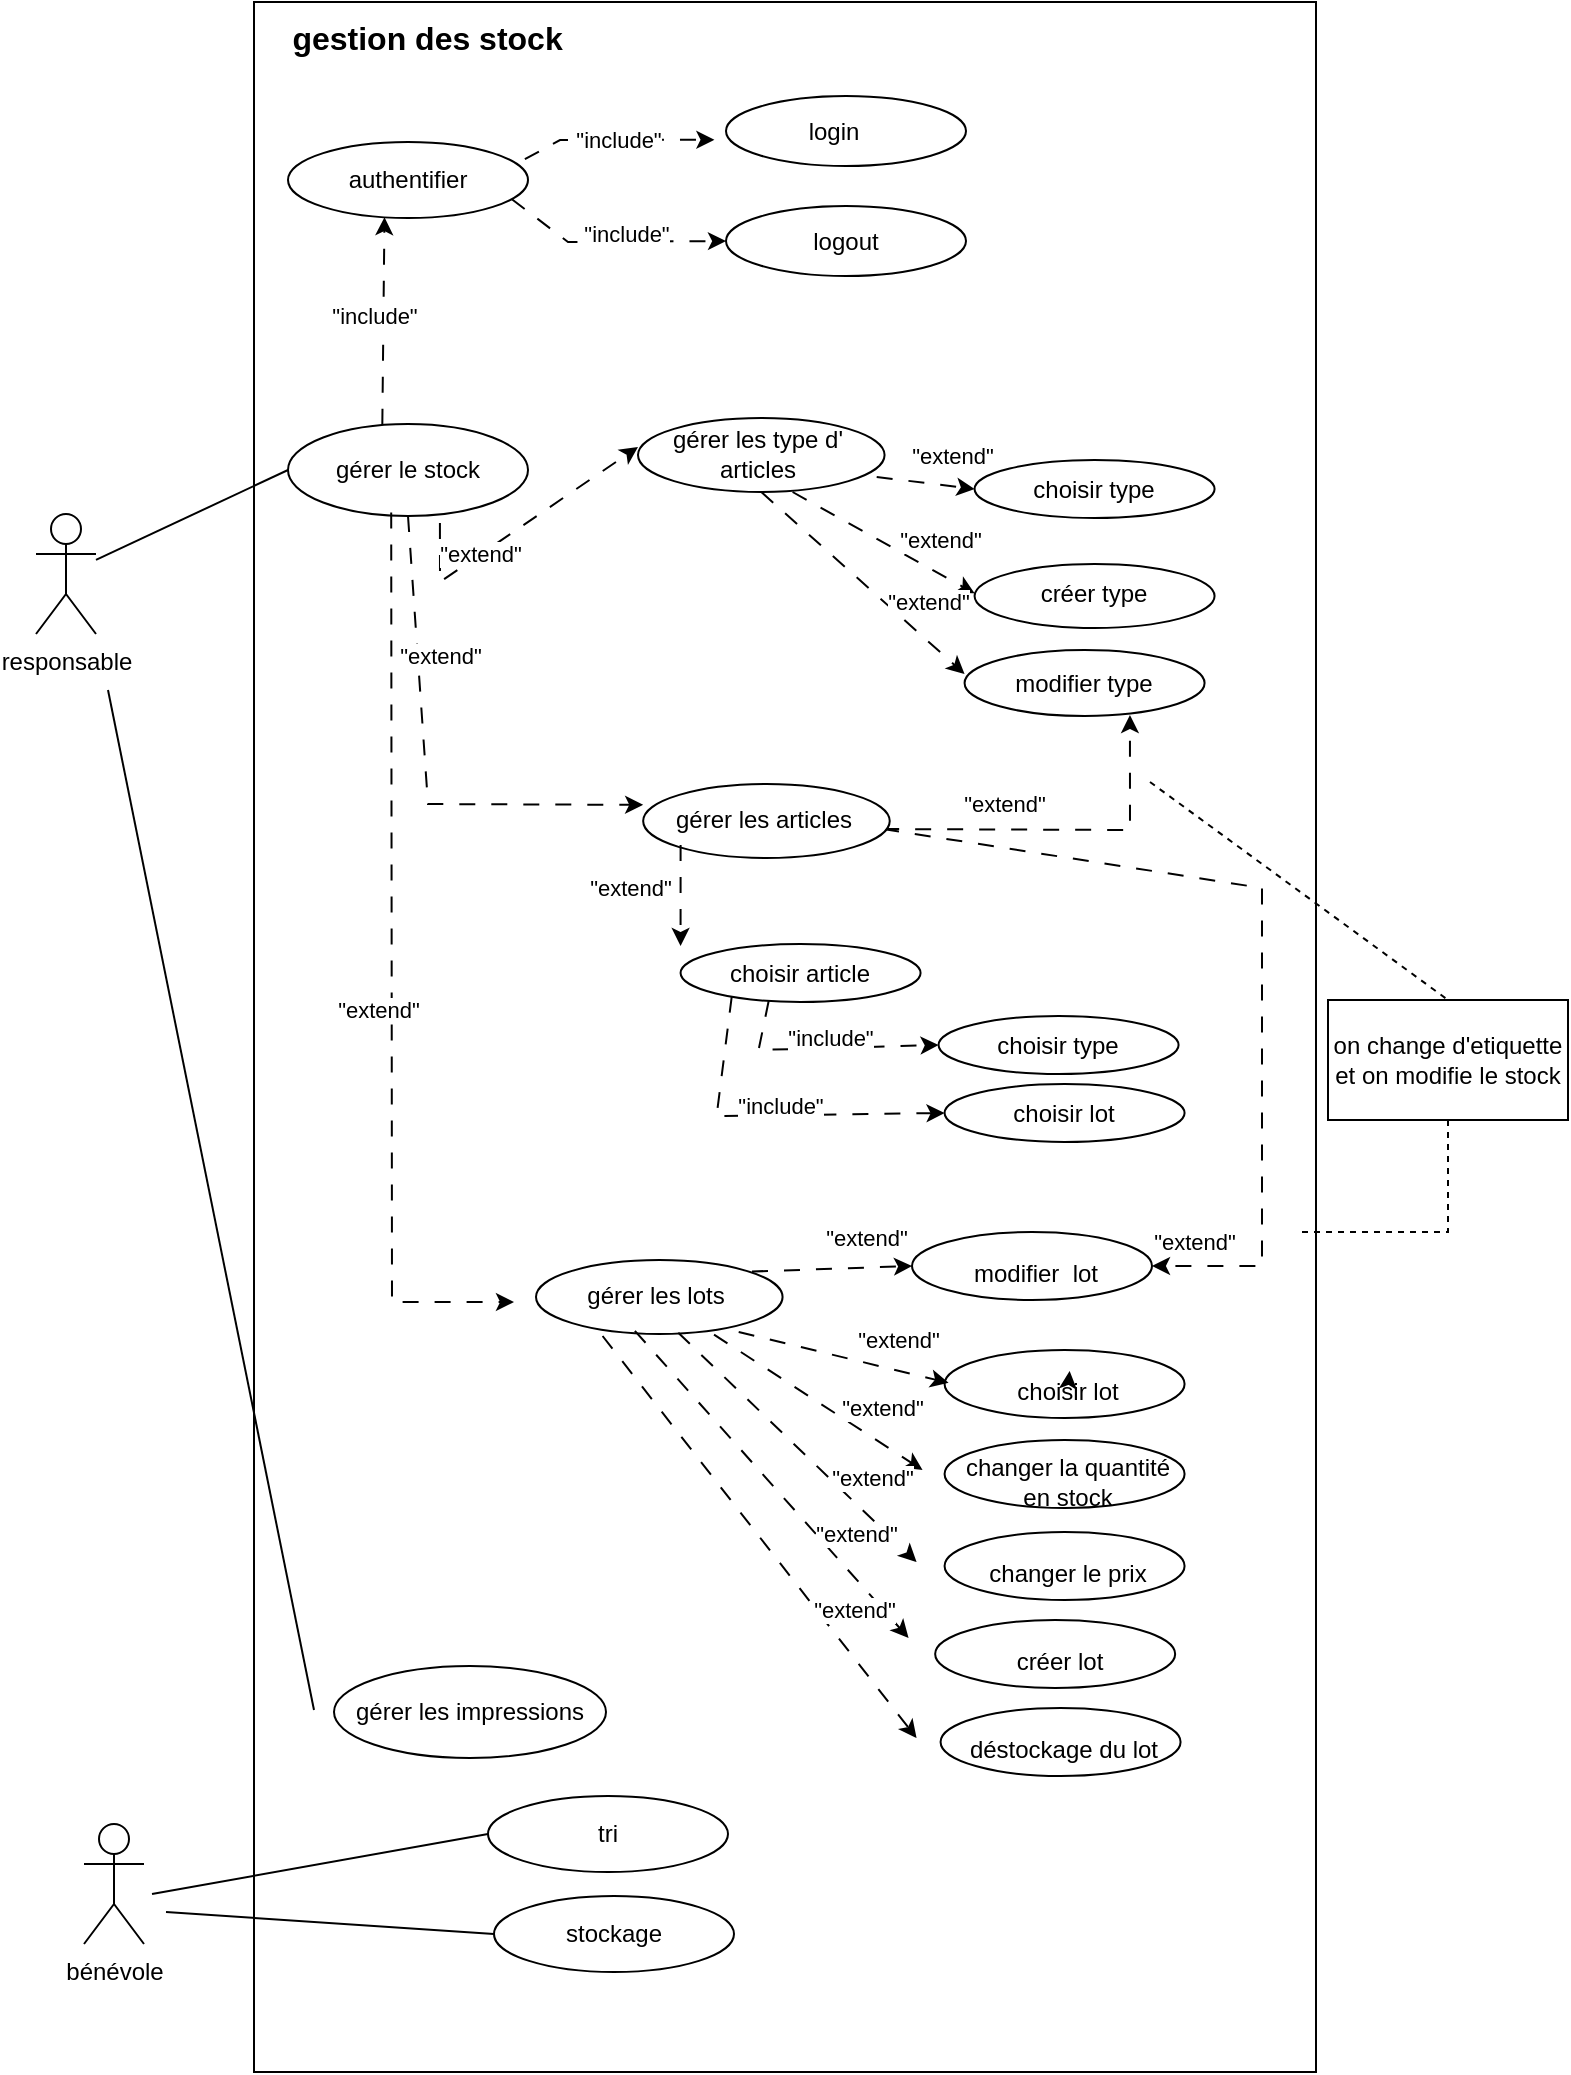 <mxfile version="27.0.9">
  <diagram name="Page-1" id="1hs5s9o86z9CkmKRlvlU">
    <mxGraphModel dx="880" dy="759" grid="0" gridSize="10" guides="1" tooltips="1" connect="1" arrows="1" fold="1" page="1" pageScale="1" pageWidth="827" pageHeight="1169" math="0" shadow="0">
      <root>
        <mxCell id="0" />
        <mxCell id="1" parent="0" />
        <mxCell id="zUX6WLy11CcpJu55hGMv-1" value="" style="rounded=0;whiteSpace=wrap;html=1;movable=0;resizable=0;rotatable=0;deletable=0;editable=0;locked=1;connectable=0;" parent="1" vertex="1">
          <mxGeometry x="136" y="109" width="531" height="1035" as="geometry" />
        </mxCell>
        <mxCell id="m7XsVHhVL0BLHQTgYPTq-2" value="responsable" style="shape=umlActor;verticalLabelPosition=bottom;verticalAlign=top;html=1;" parent="1" vertex="1">
          <mxGeometry x="27" y="365" width="30" height="60" as="geometry" />
        </mxCell>
        <mxCell id="m7XsVHhVL0BLHQTgYPTq-47" value="" style="endArrow=none;html=1;rounded=0;entryX=0;entryY=0.5;entryDx=0;entryDy=0;endFill=0;" parent="1" source="m7XsVHhVL0BLHQTgYPTq-2" target="jnt7k70V4mMp4QvoYMJI-20" edge="1">
          <mxGeometry width="50" height="50" relative="1" as="geometry">
            <mxPoint x="360" y="349" as="sourcePoint" />
            <mxPoint x="524" y="340" as="targetPoint" />
          </mxGeometry>
        </mxCell>
        <mxCell id="zUX6WLy11CcpJu55hGMv-2" value="&lt;font&gt;gestion des stock&amp;nbsp;&lt;/font&gt;" style="text;html=1;align=center;verticalAlign=middle;whiteSpace=wrap;rounded=0;fontSize=16;fontStyle=1" parent="1" vertex="1">
          <mxGeometry x="150" y="112" width="150" height="30" as="geometry" />
        </mxCell>
        <mxCell id="jnt7k70V4mMp4QvoYMJI-8" value="" style="group;movable=0;resizable=0;rotatable=0;deletable=0;editable=0;locked=1;connectable=0;" vertex="1" connectable="0" parent="1">
          <mxGeometry x="51" y="1006" width="325" height="88" as="geometry" />
        </mxCell>
        <mxCell id="jnt7k70V4mMp4QvoYMJI-1" value="bénévole" style="shape=umlActor;verticalLabelPosition=bottom;verticalAlign=top;html=1;outlineConnect=0;" vertex="1" parent="jnt7k70V4mMp4QvoYMJI-8">
          <mxGeometry y="14" width="30" height="60" as="geometry" />
        </mxCell>
        <mxCell id="jnt7k70V4mMp4QvoYMJI-2" value="tri" style="ellipse;whiteSpace=wrap;html=1;" vertex="1" parent="jnt7k70V4mMp4QvoYMJI-8">
          <mxGeometry x="202" width="120" height="38" as="geometry" />
        </mxCell>
        <mxCell id="jnt7k70V4mMp4QvoYMJI-3" value="stockage" style="ellipse;whiteSpace=wrap;html=1;" vertex="1" parent="jnt7k70V4mMp4QvoYMJI-8">
          <mxGeometry x="205" y="50" width="120" height="38" as="geometry" />
        </mxCell>
        <mxCell id="jnt7k70V4mMp4QvoYMJI-6" value="" style="endArrow=none;html=1;rounded=0;entryX=0;entryY=0.5;entryDx=0;entryDy=0;" edge="1" parent="jnt7k70V4mMp4QvoYMJI-8" target="jnt7k70V4mMp4QvoYMJI-2">
          <mxGeometry width="50" height="50" relative="1" as="geometry">
            <mxPoint x="34" y="49" as="sourcePoint" />
            <mxPoint x="228" y="-293" as="targetPoint" />
          </mxGeometry>
        </mxCell>
        <mxCell id="jnt7k70V4mMp4QvoYMJI-7" value="" style="endArrow=none;html=1;rounded=0;entryX=0;entryY=0.5;entryDx=0;entryDy=0;" edge="1" parent="jnt7k70V4mMp4QvoYMJI-8" target="jnt7k70V4mMp4QvoYMJI-3">
          <mxGeometry width="50" height="50" relative="1" as="geometry">
            <mxPoint x="41" y="58" as="sourcePoint" />
            <mxPoint x="228" y="-293" as="targetPoint" />
          </mxGeometry>
        </mxCell>
        <mxCell id="jnt7k70V4mMp4QvoYMJI-12" value="" style="shape=ellipse;container=1;horizontal=1;horizontalStack=0;resizeParent=1;resizeParentMax=0;resizeLast=0;html=1;dashed=0;collapsible=0;" vertex="1" parent="1">
          <mxGeometry x="372" y="156" width="120" height="35" as="geometry" />
        </mxCell>
        <mxCell id="jnt7k70V4mMp4QvoYMJI-13" value="login" style="html=1;strokeColor=none;fillColor=none;align=center;verticalAlign=middle;rotatable=0;whiteSpace=wrap;" vertex="1" parent="jnt7k70V4mMp4QvoYMJI-12">
          <mxGeometry x="-5.8" y="13.125" width="120" height="8.75" as="geometry" />
        </mxCell>
        <mxCell id="jnt7k70V4mMp4QvoYMJI-14" value="" style="shape=ellipse;container=1;horizontal=1;horizontalStack=0;resizeParent=1;resizeParentMax=0;resizeLast=0;html=1;dashed=0;collapsible=0;" vertex="1" parent="1">
          <mxGeometry x="372" y="211" width="120" height="35" as="geometry" />
        </mxCell>
        <mxCell id="jnt7k70V4mMp4QvoYMJI-15" value="logout" style="html=1;strokeColor=none;fillColor=none;align=center;verticalAlign=middle;rotatable=0;whiteSpace=wrap;" vertex="1" parent="jnt7k70V4mMp4QvoYMJI-14">
          <mxGeometry y="13.125" width="120" height="8.75" as="geometry" />
        </mxCell>
        <mxCell id="jnt7k70V4mMp4QvoYMJI-16" value="" style="endArrow=classic;html=1;rounded=0;entryX=0;entryY=1;entryDx=0;entryDy=0;endFill=1;dashed=1;dashPattern=8 8;exitX=0.987;exitY=0.226;exitDx=0;exitDy=0;exitPerimeter=0;" edge="1" parent="1" source="jnt7k70V4mMp4QvoYMJI-25" target="jnt7k70V4mMp4QvoYMJI-13">
          <mxGeometry width="50" height="50" relative="1" as="geometry">
            <mxPoint x="58" y="232" as="sourcePoint" />
            <mxPoint x="434" y="300" as="targetPoint" />
            <Array as="points">
              <mxPoint x="289" y="178" />
            </Array>
          </mxGeometry>
        </mxCell>
        <mxCell id="jnt7k70V4mMp4QvoYMJI-17" value="&quot;include&quot;" style="edgeLabel;html=1;align=center;verticalAlign=middle;resizable=0;points=[];" vertex="1" connectable="0" parent="jnt7k70V4mMp4QvoYMJI-16">
          <mxGeometry x="0.013" relative="1" as="geometry">
            <mxPoint as="offset" />
          </mxGeometry>
        </mxCell>
        <mxCell id="jnt7k70V4mMp4QvoYMJI-18" value="" style="endArrow=classic;html=1;rounded=0;entryX=0;entryY=0.5;entryDx=0;entryDy=0;endFill=1;dashed=1;dashPattern=8 8;exitX=0.933;exitY=0.753;exitDx=0;exitDy=0;exitPerimeter=0;" edge="1" parent="1" source="jnt7k70V4mMp4QvoYMJI-25" target="jnt7k70V4mMp4QvoYMJI-15">
          <mxGeometry width="50" height="50" relative="1" as="geometry">
            <mxPoint x="251" y="248" as="sourcePoint" />
            <mxPoint x="388" y="290" as="targetPoint" />
            <Array as="points">
              <mxPoint x="293" y="229" />
            </Array>
          </mxGeometry>
        </mxCell>
        <mxCell id="jnt7k70V4mMp4QvoYMJI-19" value="&quot;include&quot;" style="edgeLabel;html=1;align=center;verticalAlign=middle;resizable=0;points=[];" vertex="1" connectable="0" parent="jnt7k70V4mMp4QvoYMJI-18">
          <mxGeometry x="-0.095" y="2" relative="1" as="geometry">
            <mxPoint x="13" y="-2" as="offset" />
          </mxGeometry>
        </mxCell>
        <mxCell id="jnt7k70V4mMp4QvoYMJI-20" value="gérer le stock" style="ellipse;whiteSpace=wrap;html=1;" vertex="1" parent="1">
          <mxGeometry x="153" y="320" width="120" height="46" as="geometry" />
        </mxCell>
        <mxCell id="jnt7k70V4mMp4QvoYMJI-23" value="" style="endArrow=classic;html=1;rounded=0;dashed=1;dashPattern=8 8;exitX=0.633;exitY=1.076;exitDx=0;exitDy=0;exitPerimeter=0;endSize=6;strokeWidth=1;jumpSize=6;entryX=0;entryY=0.25;entryDx=0;entryDy=0;" edge="1" parent="1" source="jnt7k70V4mMp4QvoYMJI-20" target="jnt7k70V4mMp4QvoYMJI-22">
          <mxGeometry width="50" height="50" relative="1" as="geometry">
            <mxPoint x="267" y="387" as="sourcePoint" />
            <mxPoint x="299" y="388" as="targetPoint" />
            <Array as="points">
              <mxPoint x="229" y="399" />
            </Array>
          </mxGeometry>
        </mxCell>
        <mxCell id="jnt7k70V4mMp4QvoYMJI-24" value="&quot;extend&quot;" style="edgeLabel;html=1;align=center;verticalAlign=middle;resizable=0;points=[];" vertex="1" connectable="0" parent="jnt7k70V4mMp4QvoYMJI-23">
          <mxGeometry x="-0.411" y="2" relative="1" as="geometry">
            <mxPoint x="9" y="-4" as="offset" />
          </mxGeometry>
        </mxCell>
        <mxCell id="jnt7k70V4mMp4QvoYMJI-25" value="authentifier" style="ellipse;whiteSpace=wrap;html=1;" vertex="1" parent="1">
          <mxGeometry x="153" y="179" width="120" height="38" as="geometry" />
        </mxCell>
        <mxCell id="jnt7k70V4mMp4QvoYMJI-26" value="" style="endArrow=classic;html=1;rounded=0;exitX=0.393;exitY=0.009;exitDx=0;exitDy=0;exitPerimeter=0;entryX=0.402;entryY=0.989;entryDx=0;entryDy=0;entryPerimeter=0;dashed=1;dashPattern=8 8;" edge="1" parent="1" source="jnt7k70V4mMp4QvoYMJI-20" target="jnt7k70V4mMp4QvoYMJI-25">
          <mxGeometry width="50" height="50" relative="1" as="geometry">
            <mxPoint x="231" y="326" as="sourcePoint" />
            <mxPoint x="338" y="242" as="targetPoint" />
          </mxGeometry>
        </mxCell>
        <mxCell id="jnt7k70V4mMp4QvoYMJI-27" value="&quot;include&quot;" style="edgeLabel;html=1;align=center;verticalAlign=middle;resizable=0;points=[];" vertex="1" connectable="0" parent="jnt7k70V4mMp4QvoYMJI-26">
          <mxGeometry x="0.051" y="5" relative="1" as="geometry">
            <mxPoint as="offset" />
          </mxGeometry>
        </mxCell>
        <mxCell id="jnt7k70V4mMp4QvoYMJI-33" value="" style="endArrow=classic;html=1;rounded=0;dashed=1;dashPattern=8 8;exitX=0.43;exitY=0.963;exitDx=0;exitDy=0;exitPerimeter=0;endSize=6;strokeWidth=1;jumpSize=6;" edge="1" parent="1" source="jnt7k70V4mMp4QvoYMJI-20">
          <mxGeometry width="50" height="50" relative="1" as="geometry">
            <mxPoint x="218" y="602" as="sourcePoint" />
            <mxPoint x="266" y="759" as="targetPoint" />
            <Array as="points">
              <mxPoint x="205" y="759" />
            </Array>
          </mxGeometry>
        </mxCell>
        <mxCell id="jnt7k70V4mMp4QvoYMJI-34" value="&quot;extend&quot;" style="edgeLabel;html=1;align=center;verticalAlign=middle;resizable=0;points=[];" vertex="1" connectable="0" parent="jnt7k70V4mMp4QvoYMJI-33">
          <mxGeometry x="-0.411" y="2" relative="1" as="geometry">
            <mxPoint x="-9" y="114" as="offset" />
          </mxGeometry>
        </mxCell>
        <mxCell id="jnt7k70V4mMp4QvoYMJI-65" value="&quot;extend&quot;" style="endArrow=classic;html=1;rounded=0;entryX=0.689;entryY=0.985;entryDx=0;entryDy=0;endFill=1;dashed=1;dashPattern=8 8;exitX=1;exitY=0.75;exitDx=0;exitDy=0;entryPerimeter=0;" edge="1" parent="1" source="jnt7k70V4mMp4QvoYMJI-64" target="m7XsVHhVL0BLHQTgYPTq-19">
          <mxGeometry x="-0.335" y="13" width="50" height="50" relative="1" as="geometry">
            <mxPoint x="451" y="335" as="sourcePoint" />
            <mxPoint x="603" y="700" as="targetPoint" />
            <Array as="points">
              <mxPoint x="574" y="523" />
            </Array>
            <mxPoint as="offset" />
          </mxGeometry>
        </mxCell>
        <mxCell id="jnt7k70V4mMp4QvoYMJI-66" value="" style="endArrow=classic;html=1;rounded=0;dashed=1;dashPattern=8 8;exitX=0.5;exitY=1;exitDx=0;exitDy=0;endSize=6;strokeWidth=1;jumpSize=6;entryX=0;entryY=0;entryDx=0;entryDy=0;" edge="1" parent="1" source="jnt7k70V4mMp4QvoYMJI-20" target="jnt7k70V4mMp4QvoYMJI-64">
          <mxGeometry width="50" height="50" relative="1" as="geometry">
            <mxPoint x="301" y="514" as="sourcePoint" />
            <mxPoint x="393" y="563" as="targetPoint" />
            <Array as="points">
              <mxPoint x="223" y="510" />
            </Array>
          </mxGeometry>
        </mxCell>
        <mxCell id="jnt7k70V4mMp4QvoYMJI-67" value="&quot;extend&quot;" style="edgeLabel;html=1;align=center;verticalAlign=middle;resizable=0;points=[];" vertex="1" connectable="0" parent="jnt7k70V4mMp4QvoYMJI-66">
          <mxGeometry x="-0.411" y="2" relative="1" as="geometry">
            <mxPoint x="9" y="-4" as="offset" />
          </mxGeometry>
        </mxCell>
        <mxCell id="jnt7k70V4mMp4QvoYMJI-71" value="&quot;extend&quot;" style="endArrow=classic;html=1;rounded=0;endFill=1;dashed=1;dashPattern=8 8;exitX=1;exitY=0.75;exitDx=0;exitDy=0;" edge="1" parent="1" source="jnt7k70V4mMp4QvoYMJI-64" target="jnt7k70V4mMp4QvoYMJI-68">
          <mxGeometry x="0.903" y="-12" width="50" height="50" relative="1" as="geometry">
            <mxPoint x="469" y="333" as="sourcePoint" />
            <mxPoint x="626" y="656" as="targetPoint" />
            <Array as="points">
              <mxPoint x="640" y="552" />
              <mxPoint x="640" y="741" />
            </Array>
            <mxPoint as="offset" />
          </mxGeometry>
        </mxCell>
        <mxCell id="jnt7k70V4mMp4QvoYMJI-72" value="on change d&#39;etiquette et on modifie le stock" style="rounded=0;whiteSpace=wrap;html=1;" vertex="1" parent="1">
          <mxGeometry x="673" y="608" width="120" height="60" as="geometry" />
        </mxCell>
        <mxCell id="jnt7k70V4mMp4QvoYMJI-73" value="" style="endArrow=none;dashed=1;html=1;rounded=0;entryX=0.5;entryY=0;entryDx=0;entryDy=0;" edge="1" parent="1" target="jnt7k70V4mMp4QvoYMJI-72">
          <mxGeometry width="50" height="50" relative="1" as="geometry">
            <mxPoint x="584" y="499" as="sourcePoint" />
            <mxPoint x="483" y="577" as="targetPoint" />
            <Array as="points" />
          </mxGeometry>
        </mxCell>
        <mxCell id="jnt7k70V4mMp4QvoYMJI-74" value="" style="endArrow=none;dashed=1;html=1;rounded=0;exitX=0.5;exitY=1;exitDx=0;exitDy=0;" edge="1" parent="1" source="jnt7k70V4mMp4QvoYMJI-72">
          <mxGeometry width="50" height="50" relative="1" as="geometry">
            <mxPoint x="631" y="614" as="sourcePoint" />
            <mxPoint x="660" y="724" as="targetPoint" />
            <Array as="points">
              <mxPoint x="733" y="724" />
            </Array>
          </mxGeometry>
        </mxCell>
        <mxCell id="jnt7k70V4mMp4QvoYMJI-75" value="gérer les impressions" style="ellipse;whiteSpace=wrap;html=1;" vertex="1" parent="1">
          <mxGeometry x="176" y="941" width="136" height="46" as="geometry" />
        </mxCell>
        <mxCell id="jnt7k70V4mMp4QvoYMJI-76" value="" style="endArrow=none;html=1;rounded=0;" edge="1" parent="1">
          <mxGeometry width="50" height="50" relative="1" as="geometry">
            <mxPoint x="166" y="963" as="sourcePoint" />
            <mxPoint x="63" y="453" as="targetPoint" />
          </mxGeometry>
        </mxCell>
        <mxCell id="jnt7k70V4mMp4QvoYMJI-77" value="" style="group" vertex="1" connectable="0" parent="1">
          <mxGeometry x="277" y="724" width="324.29" height="272" as="geometry" />
        </mxCell>
        <mxCell id="jnt7k70V4mMp4QvoYMJI-48" value="" style="shape=ellipse;container=1;horizontal=1;horizontalStack=0;resizeParent=1;resizeParentMax=0;resizeLast=0;html=1;dashed=0;collapsible=0;" vertex="1" parent="jnt7k70V4mMp4QvoYMJI-77">
          <mxGeometry x="199.58" y="194" width="120" height="34" as="geometry" />
        </mxCell>
        <mxCell id="jnt7k70V4mMp4QvoYMJI-49" value="créer lot" style="html=1;strokeColor=none;fillColor=none;align=center;verticalAlign=middle;rotatable=0;whiteSpace=wrap;" vertex="1" parent="jnt7k70V4mMp4QvoYMJI-48">
          <mxGeometry x="2" y="16.434" width="120" height="8.5" as="geometry" />
        </mxCell>
        <mxCell id="jnt7k70V4mMp4QvoYMJI-52" value="" style="shape=ellipse;container=1;horizontal=1;horizontalStack=0;resizeParent=1;resizeParentMax=0;resizeLast=0;html=1;dashed=0;collapsible=0;" vertex="1" parent="jnt7k70V4mMp4QvoYMJI-77">
          <mxGeometry x="202.29" y="238" width="120" height="34" as="geometry" />
        </mxCell>
        <mxCell id="jnt7k70V4mMp4QvoYMJI-53" value="déstockage du lot" style="html=1;strokeColor=none;fillColor=none;align=center;verticalAlign=middle;rotatable=0;whiteSpace=wrap;" vertex="1" parent="jnt7k70V4mMp4QvoYMJI-52">
          <mxGeometry x="2" y="16.434" width="120" height="8.5" as="geometry" />
        </mxCell>
        <mxCell id="jnt7k70V4mMp4QvoYMJI-9" value="" style="shape=ellipse;container=1;horizontal=1;horizontalStack=0;resizeParent=1;resizeParentMax=0;resizeLast=0;html=1;dashed=0;collapsible=0;" vertex="1" parent="jnt7k70V4mMp4QvoYMJI-77">
          <mxGeometry x="204.29" y="59" width="120" height="34" as="geometry" />
        </mxCell>
        <mxCell id="jnt7k70V4mMp4QvoYMJI-10" value="choisir lot" style="html=1;strokeColor=none;fillColor=none;align=center;verticalAlign=middle;rotatable=0;whiteSpace=wrap;" vertex="1" parent="jnt7k70V4mMp4QvoYMJI-9">
          <mxGeometry x="2" y="16.434" width="120" height="8.5" as="geometry" />
        </mxCell>
        <mxCell id="jnt7k70V4mMp4QvoYMJI-82" style="edgeStyle=orthogonalEdgeStyle;rounded=0;orthogonalLoop=1;jettySize=auto;html=1;exitX=0.5;exitY=0;exitDx=0;exitDy=0;entryX=0.521;entryY=0.309;entryDx=0;entryDy=0;entryPerimeter=0;" edge="1" parent="jnt7k70V4mMp4QvoYMJI-9" source="jnt7k70V4mMp4QvoYMJI-10" target="jnt7k70V4mMp4QvoYMJI-9">
          <mxGeometry relative="1" as="geometry" />
        </mxCell>
        <mxCell id="jnt7k70V4mMp4QvoYMJI-31" value="" style="shape=ellipse;container=1;horizontal=1;horizontalStack=0;resizeParent=1;resizeParentMax=0;resizeLast=0;html=1;dashed=0;collapsible=0;" vertex="1" parent="jnt7k70V4mMp4QvoYMJI-77">
          <mxGeometry y="14" width="123.29" height="37" as="geometry" />
        </mxCell>
        <mxCell id="jnt7k70V4mMp4QvoYMJI-32" value="gérer les lots" style="html=1;strokeColor=none;fillColor=none;align=center;verticalAlign=middle;rotatable=0;whiteSpace=wrap;" vertex="1" parent="jnt7k70V4mMp4QvoYMJI-31">
          <mxGeometry y="10.43" width="120" height="16.13" as="geometry" />
        </mxCell>
        <mxCell id="jnt7k70V4mMp4QvoYMJI-36" value="&quot;extend&quot;" style="endArrow=classic;html=1;rounded=0;endFill=1;dashed=1;dashPattern=8 8;exitX=0.822;exitY=0.973;exitDx=0;exitDy=0;exitPerimeter=0;entryX=0;entryY=0;entryDx=0;entryDy=0;" edge="1" parent="jnt7k70V4mMp4QvoYMJI-77" source="jnt7k70V4mMp4QvoYMJI-31" target="jnt7k70V4mMp4QvoYMJI-10">
          <mxGeometry x="0.45" y="15" width="50" height="50" relative="1" as="geometry">
            <mxPoint x="120.29" y="95" as="sourcePoint" />
            <mxPoint x="192.29" y="121" as="targetPoint" />
            <Array as="points" />
            <mxPoint as="offset" />
          </mxGeometry>
        </mxCell>
        <mxCell id="jnt7k70V4mMp4QvoYMJI-39" value="" style="shape=ellipse;container=1;horizontal=1;horizontalStack=0;resizeParent=1;resizeParentMax=0;resizeLast=0;html=1;dashed=0;collapsible=0;" vertex="1" parent="jnt7k70V4mMp4QvoYMJI-77">
          <mxGeometry x="204.29" y="104" width="120" height="34" as="geometry" />
        </mxCell>
        <mxCell id="jnt7k70V4mMp4QvoYMJI-40" value="changer la quantité&lt;div&gt;en stock&lt;/div&gt;" style="html=1;strokeColor=none;fillColor=none;align=center;verticalAlign=middle;rotatable=0;whiteSpace=wrap;" vertex="1" parent="jnt7k70V4mMp4QvoYMJI-39">
          <mxGeometry x="2" y="16.434" width="120" height="8.5" as="geometry" />
        </mxCell>
        <mxCell id="jnt7k70V4mMp4QvoYMJI-41" value="" style="shape=ellipse;container=1;horizontal=1;horizontalStack=0;resizeParent=1;resizeParentMax=0;resizeLast=0;html=1;dashed=0;collapsible=0;" vertex="1" parent="jnt7k70V4mMp4QvoYMJI-77">
          <mxGeometry x="204.29" y="150" width="120" height="34" as="geometry" />
        </mxCell>
        <mxCell id="jnt7k70V4mMp4QvoYMJI-42" value="changer le prix" style="html=1;strokeColor=none;fillColor=none;align=center;verticalAlign=middle;rotatable=0;whiteSpace=wrap;" vertex="1" parent="jnt7k70V4mMp4QvoYMJI-41">
          <mxGeometry x="2" y="16.434" width="120" height="8.5" as="geometry" />
        </mxCell>
        <mxCell id="jnt7k70V4mMp4QvoYMJI-43" value="&quot;extend&quot;" style="endArrow=classic;html=1;rounded=0;endFill=1;dashed=1;dashPattern=8 8;exitX=0.722;exitY=1.008;exitDx=0;exitDy=0;exitPerimeter=0;" edge="1" parent="jnt7k70V4mMp4QvoYMJI-77" source="jnt7k70V4mMp4QvoYMJI-31">
          <mxGeometry x="0.45" y="15" width="50" height="50" relative="1" as="geometry">
            <mxPoint x="89.29" y="55" as="sourcePoint" />
            <mxPoint x="193.29" y="119" as="targetPoint" />
            <Array as="points" />
            <mxPoint as="offset" />
          </mxGeometry>
        </mxCell>
        <mxCell id="jnt7k70V4mMp4QvoYMJI-44" value="&quot;extend&quot;" style="endArrow=classic;html=1;rounded=0;endFill=1;dashed=1;dashPattern=8 8;exitX=0.577;exitY=0.983;exitDx=0;exitDy=0;exitPerimeter=0;" edge="1" parent="jnt7k70V4mMp4QvoYMJI-77" source="jnt7k70V4mMp4QvoYMJI-31">
          <mxGeometry x="0.45" y="15" width="50" height="50" relative="1" as="geometry">
            <mxPoint x="123.29" y="133" as="sourcePoint" />
            <mxPoint x="190.29" y="165" as="targetPoint" />
            <Array as="points" />
            <mxPoint as="offset" />
          </mxGeometry>
        </mxCell>
        <mxCell id="jnt7k70V4mMp4QvoYMJI-46" value="&quot;extend&quot;" style="endArrow=classic;html=1;rounded=0;endFill=1;dashed=1;dashPattern=8 8;exitX=0.401;exitY=0.957;exitDx=0;exitDy=0;exitPerimeter=0;" edge="1" parent="jnt7k70V4mMp4QvoYMJI-77" source="jnt7k70V4mMp4QvoYMJI-31">
          <mxGeometry x="0.45" y="15" width="50" height="50" relative="1" as="geometry">
            <mxPoint x="-9.71" y="152" as="sourcePoint" />
            <mxPoint x="186.29" y="203" as="targetPoint" />
            <Array as="points" />
            <mxPoint as="offset" />
          </mxGeometry>
        </mxCell>
        <mxCell id="jnt7k70V4mMp4QvoYMJI-54" value="&quot;extend&quot;" style="endArrow=classic;html=1;rounded=0;endFill=1;dashed=1;dashPattern=8 8;" edge="1" parent="jnt7k70V4mMp4QvoYMJI-77">
          <mxGeometry x="0.45" y="15" width="50" height="50" relative="1" as="geometry">
            <mxPoint x="33.29" y="52" as="sourcePoint" />
            <mxPoint x="190.29" y="253" as="targetPoint" />
            <Array as="points" />
            <mxPoint as="offset" />
          </mxGeometry>
        </mxCell>
        <mxCell id="jnt7k70V4mMp4QvoYMJI-68" value="" style="shape=ellipse;container=1;horizontal=1;horizontalStack=0;resizeParent=1;resizeParentMax=0;resizeLast=0;html=1;dashed=0;collapsible=0;" vertex="1" parent="jnt7k70V4mMp4QvoYMJI-77">
          <mxGeometry x="188" width="120" height="34" as="geometry" />
        </mxCell>
        <mxCell id="jnt7k70V4mMp4QvoYMJI-69" value="modifier&amp;nbsp; lot" style="html=1;strokeColor=none;fillColor=none;align=center;verticalAlign=middle;rotatable=0;whiteSpace=wrap;" vertex="1" parent="jnt7k70V4mMp4QvoYMJI-68">
          <mxGeometry x="2" y="16.434" width="120" height="8.5" as="geometry" />
        </mxCell>
        <mxCell id="jnt7k70V4mMp4QvoYMJI-70" value="&quot;extend&quot;" style="endArrow=classic;html=1;rounded=0;endFill=1;dashed=1;dashPattern=8 8;exitX=0.876;exitY=0.156;exitDx=0;exitDy=0;exitPerimeter=0;entryX=0;entryY=0.5;entryDx=0;entryDy=0;" edge="1" parent="jnt7k70V4mMp4QvoYMJI-77" source="jnt7k70V4mMp4QvoYMJI-31" target="jnt7k70V4mMp4QvoYMJI-68">
          <mxGeometry x="0.45" y="15" width="50" height="50" relative="1" as="geometry">
            <mxPoint x="113" y="-26" as="sourcePoint" />
            <mxPoint x="218" y="-1" as="targetPoint" />
            <Array as="points" />
            <mxPoint as="offset" />
          </mxGeometry>
        </mxCell>
        <mxCell id="jnt7k70V4mMp4QvoYMJI-91" value="" style="group" vertex="1" connectable="0" parent="1">
          <mxGeometry x="330.58" y="500" width="270.71" height="179" as="geometry" />
        </mxCell>
        <mxCell id="jnt7k70V4mMp4QvoYMJI-63" value="" style="shape=ellipse;container=1;horizontal=1;horizontalStack=0;resizeParent=1;resizeParentMax=0;resizeLast=0;html=1;dashed=0;collapsible=0;" vertex="1" parent="jnt7k70V4mMp4QvoYMJI-91">
          <mxGeometry width="123.29" height="37" as="geometry" />
        </mxCell>
        <mxCell id="jnt7k70V4mMp4QvoYMJI-64" value="gérer les articles" style="html=1;strokeColor=none;fillColor=none;align=center;verticalAlign=middle;rotatable=0;whiteSpace=wrap;" vertex="1" parent="jnt7k70V4mMp4QvoYMJI-63">
          <mxGeometry y="10.43" width="120" height="16.13" as="geometry" />
        </mxCell>
        <mxCell id="jnt7k70V4mMp4QvoYMJI-79" value="choisir article" style="ellipse;whiteSpace=wrap;html=1;" vertex="1" parent="jnt7k70V4mMp4QvoYMJI-91">
          <mxGeometry x="18.71" y="80" width="120" height="29" as="geometry" />
        </mxCell>
        <mxCell id="jnt7k70V4mMp4QvoYMJI-80" value="&quot;extend&quot;" style="endArrow=classic;html=1;rounded=0;endFill=1;exitX=0.156;exitY=1.244;exitDx=0;exitDy=0;exitPerimeter=0;dashed=1;dashPattern=8 8;" edge="1" parent="jnt7k70V4mMp4QvoYMJI-91" source="jnt7k70V4mMp4QvoYMJI-64">
          <mxGeometry x="-0.148" y="-25" width="50" height="50" relative="1" as="geometry">
            <mxPoint x="119.71" y="122" as="sourcePoint" />
            <mxPoint x="18.71" y="81" as="targetPoint" />
            <Array as="points" />
            <mxPoint as="offset" />
          </mxGeometry>
        </mxCell>
        <mxCell id="jnt7k70V4mMp4QvoYMJI-81" value="choisir type" style="ellipse;whiteSpace=wrap;html=1;" vertex="1" parent="jnt7k70V4mMp4QvoYMJI-91">
          <mxGeometry x="147.71" y="116" width="120" height="29" as="geometry" />
        </mxCell>
        <mxCell id="jnt7k70V4mMp4QvoYMJI-86" value="choisir lot" style="ellipse;whiteSpace=wrap;html=1;" vertex="1" parent="jnt7k70V4mMp4QvoYMJI-91">
          <mxGeometry x="150.71" y="150" width="120" height="29" as="geometry" />
        </mxCell>
        <mxCell id="jnt7k70V4mMp4QvoYMJI-87" value="" style="endArrow=classic;html=1;rounded=0;entryX=0;entryY=0.5;entryDx=0;entryDy=0;dashed=1;dashPattern=8 8;exitX=0.367;exitY=0.983;exitDx=0;exitDy=0;exitPerimeter=0;" edge="1" parent="jnt7k70V4mMp4QvoYMJI-91" source="jnt7k70V4mMp4QvoYMJI-79" target="jnt7k70V4mMp4QvoYMJI-81">
          <mxGeometry width="50" height="50" relative="1" as="geometry">
            <mxPoint x="66.71" y="134" as="sourcePoint" />
            <mxPoint x="23.71" y="151" as="targetPoint" />
            <Array as="points">
              <mxPoint x="57.71" y="133" />
            </Array>
          </mxGeometry>
        </mxCell>
        <mxCell id="jnt7k70V4mMp4QvoYMJI-88" value="&quot;include&quot;" style="edgeLabel;html=1;align=center;verticalAlign=middle;resizable=0;points=[];" vertex="1" connectable="0" parent="jnt7k70V4mMp4QvoYMJI-87">
          <mxGeometry x="0.051" y="5" relative="1" as="geometry">
            <mxPoint as="offset" />
          </mxGeometry>
        </mxCell>
        <mxCell id="jnt7k70V4mMp4QvoYMJI-89" value="" style="endArrow=classic;html=1;rounded=0;entryX=0;entryY=0.5;entryDx=0;entryDy=0;dashed=1;dashPattern=8 8;exitX=0.213;exitY=0.91;exitDx=0;exitDy=0;exitPerimeter=0;" edge="1" parent="jnt7k70V4mMp4QvoYMJI-91" source="jnt7k70V4mMp4QvoYMJI-79" target="jnt7k70V4mMp4QvoYMJI-86">
          <mxGeometry width="50" height="50" relative="1" as="geometry">
            <mxPoint x="18.71" y="139" as="sourcePoint" />
            <mxPoint x="83.71" y="173" as="targetPoint" />
            <Array as="points">
              <mxPoint x="36.71" y="166" />
            </Array>
          </mxGeometry>
        </mxCell>
        <mxCell id="jnt7k70V4mMp4QvoYMJI-90" value="&quot;include&quot;" style="edgeLabel;html=1;align=center;verticalAlign=middle;resizable=0;points=[];" vertex="1" connectable="0" parent="jnt7k70V4mMp4QvoYMJI-89">
          <mxGeometry x="0.051" y="5" relative="1" as="geometry">
            <mxPoint as="offset" />
          </mxGeometry>
        </mxCell>
        <mxCell id="jnt7k70V4mMp4QvoYMJI-92" value="" style="group" vertex="1" connectable="0" parent="1">
          <mxGeometry x="328" y="317" width="288.29" height="149" as="geometry" />
        </mxCell>
        <mxCell id="m7XsVHhVL0BLHQTgYPTq-14" value="" style="shape=ellipse;container=1;horizontal=1;horizontalStack=0;resizeParent=1;resizeParentMax=0;resizeLast=0;html=1;dashed=0;collapsible=0;" parent="jnt7k70V4mMp4QvoYMJI-92" vertex="1">
          <mxGeometry x="168.29" y="73" width="120" height="32" as="geometry" />
        </mxCell>
        <mxCell id="m7XsVHhVL0BLHQTgYPTq-15" value="créer type" style="html=1;strokeColor=none;fillColor=none;align=center;verticalAlign=middle;rotatable=0;whiteSpace=wrap;" parent="m7XsVHhVL0BLHQTgYPTq-14" vertex="1">
          <mxGeometry y="10.667" width="120" height="8" as="geometry" />
        </mxCell>
        <mxCell id="m7XsVHhVL0BLHQTgYPTq-19" value="" style="shape=ellipse;container=1;horizontal=1;horizontalStack=0;resizeParent=1;resizeParentMax=0;resizeLast=0;html=1;dashed=0;collapsible=0;" parent="jnt7k70V4mMp4QvoYMJI-92" vertex="1">
          <mxGeometry x="163.29" y="116" width="120" height="33" as="geometry" />
        </mxCell>
        <mxCell id="m7XsVHhVL0BLHQTgYPTq-20" value="modifier type" style="html=1;strokeColor=none;fillColor=none;align=center;verticalAlign=middle;rotatable=0;whiteSpace=wrap;" parent="m7XsVHhVL0BLHQTgYPTq-19" vertex="1">
          <mxGeometry y="11.965" width="120" height="9.075" as="geometry" />
        </mxCell>
        <mxCell id="jnt7k70V4mMp4QvoYMJI-11" value="&quot;extend&quot;" style="endArrow=classic;html=1;rounded=0;entryX=0;entryY=0.5;entryDx=0;entryDy=0;endFill=1;exitX=0.968;exitY=0.797;exitDx=0;exitDy=0;exitPerimeter=0;dashed=1;dashPattern=8 8;" edge="1" parent="jnt7k70V4mMp4QvoYMJI-92" source="jnt7k70V4mMp4QvoYMJI-21" target="jnt7k70V4mMp4QvoYMJI-35">
          <mxGeometry x="0.45" y="15" width="50" height="50" relative="1" as="geometry">
            <mxPoint x="-649.71" y="-197" as="sourcePoint" />
            <mxPoint x="-76.71" y="2" as="targetPoint" />
            <Array as="points" />
            <mxPoint as="offset" />
          </mxGeometry>
        </mxCell>
        <mxCell id="jnt7k70V4mMp4QvoYMJI-21" value="" style="shape=ellipse;container=1;horizontal=1;horizontalStack=0;resizeParent=1;resizeParentMax=0;resizeLast=0;html=1;dashed=0;collapsible=0;" vertex="1" parent="jnt7k70V4mMp4QvoYMJI-92">
          <mxGeometry width="123.29" height="37" as="geometry" />
        </mxCell>
        <mxCell id="jnt7k70V4mMp4QvoYMJI-22" value="gérer les type d&#39; articles" style="html=1;strokeColor=none;fillColor=none;align=center;verticalAlign=middle;rotatable=0;whiteSpace=wrap;" vertex="1" parent="jnt7k70V4mMp4QvoYMJI-21">
          <mxGeometry y="10.43" width="120" height="16.13" as="geometry" />
        </mxCell>
        <mxCell id="jnt7k70V4mMp4QvoYMJI-35" value="choisir type" style="ellipse;whiteSpace=wrap;html=1;" vertex="1" parent="jnt7k70V4mMp4QvoYMJI-92">
          <mxGeometry x="168.29" y="21" width="120" height="29" as="geometry" />
        </mxCell>
        <mxCell id="jnt7k70V4mMp4QvoYMJI-37" value="&quot;extend&quot;" style="endArrow=classic;html=1;rounded=0;entryX=0;entryY=0.5;entryDx=0;entryDy=0;endFill=1;exitX=0.627;exitY=1;exitDx=0;exitDy=0;exitPerimeter=0;dashed=1;dashPattern=8 8;" edge="1" parent="jnt7k70V4mMp4QvoYMJI-92" source="jnt7k70V4mMp4QvoYMJI-21" target="m7XsVHhVL0BLHQTgYPTq-15">
          <mxGeometry x="0.45" y="15" width="50" height="50" relative="1" as="geometry">
            <mxPoint x="77.29" y="108" as="sourcePoint" />
            <mxPoint x="126.29" y="115" as="targetPoint" />
            <Array as="points" />
            <mxPoint as="offset" />
          </mxGeometry>
        </mxCell>
        <mxCell id="jnt7k70V4mMp4QvoYMJI-38" value="&quot;extend&quot;" style="endArrow=classic;html=1;rounded=0;entryX=0;entryY=0;entryDx=0;entryDy=0;endFill=1;exitX=0.5;exitY=1;exitDx=0;exitDy=0;dashed=1;dashPattern=8 8;" edge="1" parent="jnt7k70V4mMp4QvoYMJI-92" source="jnt7k70V4mMp4QvoYMJI-21" target="m7XsVHhVL0BLHQTgYPTq-20">
          <mxGeometry x="0.45" y="15" width="50" height="50" relative="1" as="geometry">
            <mxPoint x="176.29" y="221" as="sourcePoint" />
            <mxPoint x="225.29" y="228" as="targetPoint" />
            <Array as="points" />
            <mxPoint as="offset" />
          </mxGeometry>
        </mxCell>
      </root>
    </mxGraphModel>
  </diagram>
</mxfile>

